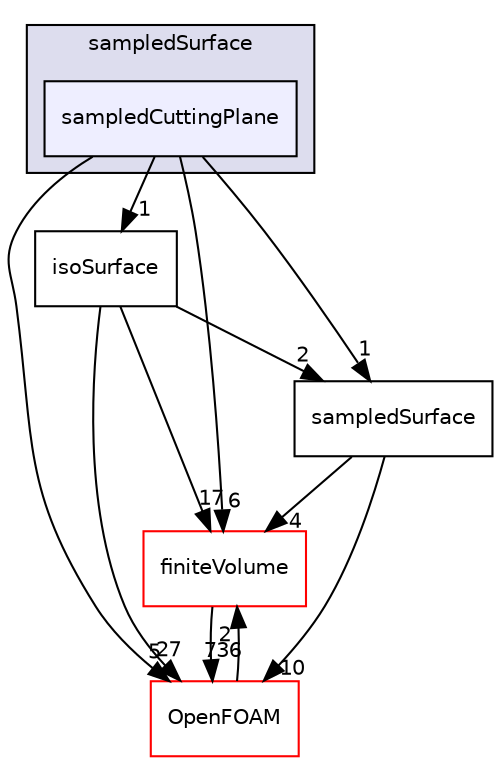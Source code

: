 digraph "src/sampling/sampledSurface/sampledCuttingPlane" {
  bgcolor=transparent;
  compound=true
  node [ fontsize="10", fontname="Helvetica"];
  edge [ labelfontsize="10", labelfontname="Helvetica"];
  subgraph clusterdir_daf57321dd7c30092fd489dbb1aa8219 {
    graph [ bgcolor="#ddddee", pencolor="black", label="sampledSurface" fontname="Helvetica", fontsize="10", URL="dir_daf57321dd7c30092fd489dbb1aa8219.html"]
  dir_59f45fac588f399f19b1cde67df5fec5 [shape=box, label="sampledCuttingPlane", style="filled", fillcolor="#eeeeff", pencolor="black", URL="dir_59f45fac588f399f19b1cde67df5fec5.html"];
  }
  dir_9bd15774b555cf7259a6fa18f99fe99b [shape=box label="finiteVolume" color="red" URL="dir_9bd15774b555cf7259a6fa18f99fe99b.html"];
  dir_c8a62322370ef6340e4f95b061ece7b0 [shape=box label="isoSurface" URL="dir_c8a62322370ef6340e4f95b061ece7b0.html"];
  dir_d52de1bc4d4115df4cf40033a334db55 [shape=box label="sampledSurface" URL="dir_d52de1bc4d4115df4cf40033a334db55.html"];
  dir_c5473ff19b20e6ec4dfe5c310b3778a8 [shape=box label="OpenFOAM" color="red" URL="dir_c5473ff19b20e6ec4dfe5c310b3778a8.html"];
  dir_9bd15774b555cf7259a6fa18f99fe99b->dir_c5473ff19b20e6ec4dfe5c310b3778a8 [headlabel="736", labeldistance=1.5 headhref="dir_000894_001888.html"];
  dir_c8a62322370ef6340e4f95b061ece7b0->dir_9bd15774b555cf7259a6fa18f99fe99b [headlabel="17", labeldistance=1.5 headhref="dir_002634_000894.html"];
  dir_c8a62322370ef6340e4f95b061ece7b0->dir_d52de1bc4d4115df4cf40033a334db55 [headlabel="2", labeldistance=1.5 headhref="dir_002634_002639.html"];
  dir_c8a62322370ef6340e4f95b061ece7b0->dir_c5473ff19b20e6ec4dfe5c310b3778a8 [headlabel="27", labeldistance=1.5 headhref="dir_002634_001888.html"];
  dir_d52de1bc4d4115df4cf40033a334db55->dir_9bd15774b555cf7259a6fa18f99fe99b [headlabel="4", labeldistance=1.5 headhref="dir_002639_000894.html"];
  dir_d52de1bc4d4115df4cf40033a334db55->dir_c5473ff19b20e6ec4dfe5c310b3778a8 [headlabel="10", labeldistance=1.5 headhref="dir_002639_001888.html"];
  dir_c5473ff19b20e6ec4dfe5c310b3778a8->dir_9bd15774b555cf7259a6fa18f99fe99b [headlabel="2", labeldistance=1.5 headhref="dir_001888_000894.html"];
  dir_59f45fac588f399f19b1cde67df5fec5->dir_9bd15774b555cf7259a6fa18f99fe99b [headlabel="6", labeldistance=1.5 headhref="dir_002635_000894.html"];
  dir_59f45fac588f399f19b1cde67df5fec5->dir_c8a62322370ef6340e4f95b061ece7b0 [headlabel="1", labeldistance=1.5 headhref="dir_002635_002634.html"];
  dir_59f45fac588f399f19b1cde67df5fec5->dir_d52de1bc4d4115df4cf40033a334db55 [headlabel="1", labeldistance=1.5 headhref="dir_002635_002639.html"];
  dir_59f45fac588f399f19b1cde67df5fec5->dir_c5473ff19b20e6ec4dfe5c310b3778a8 [headlabel="5", labeldistance=1.5 headhref="dir_002635_001888.html"];
}
